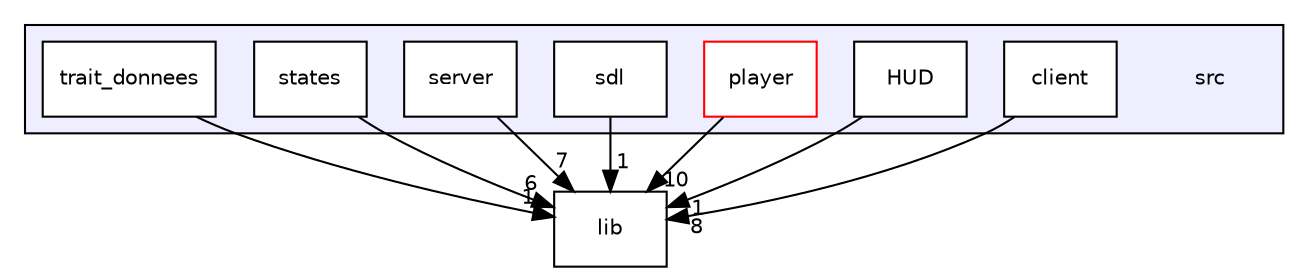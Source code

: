 digraph "src" {
  compound=true
  node [ fontsize="10", fontname="Helvetica"];
  edge [ labelfontsize="10", labelfontname="Helvetica"];
  subgraph clusterdir_68267d1309a1af8e8297ef4c3efbcdba {
    graph [ bgcolor="#eeeeff", pencolor="black", label="" URL="dir_68267d1309a1af8e8297ef4c3efbcdba.html"];
    dir_68267d1309a1af8e8297ef4c3efbcdba [shape=plaintext label="src"];
    dir_6908ff505388a07996d238c763adbdab [shape=box label="client" color="black" fillcolor="white" style="filled" URL="dir_6908ff505388a07996d238c763adbdab.html"];
    dir_30058b5f96a73d0c35ff6f95edf0c893 [shape=box label="HUD" color="black" fillcolor="white" style="filled" URL="dir_30058b5f96a73d0c35ff6f95edf0c893.html"];
    dir_975424cdae97a07db69e55371758444e [shape=box label="player" color="red" fillcolor="white" style="filled" URL="dir_975424cdae97a07db69e55371758444e.html"];
    dir_40988668acd171a89cddbb9743a487a4 [shape=box label="sdl" color="black" fillcolor="white" style="filled" URL="dir_40988668acd171a89cddbb9743a487a4.html"];
    dir_075bb3ff235063c77951cd176d15a741 [shape=box label="server" color="black" fillcolor="white" style="filled" URL="dir_075bb3ff235063c77951cd176d15a741.html"];
    dir_61a31ff85c95043c98241b02dc2a1804 [shape=box label="states" color="black" fillcolor="white" style="filled" URL="dir_61a31ff85c95043c98241b02dc2a1804.html"];
    dir_bbe1412164b9aae9145b3c027e26435d [shape=box label="trait_donnees" color="black" fillcolor="white" style="filled" URL="dir_bbe1412164b9aae9145b3c027e26435d.html"];
  }
  dir_97aefd0d527b934f1d99a682da8fe6a9 [shape=box label="lib" URL="dir_97aefd0d527b934f1d99a682da8fe6a9.html"];
  dir_075bb3ff235063c77951cd176d15a741->dir_97aefd0d527b934f1d99a682da8fe6a9 [headlabel="7", labeldistance=1.5 headhref="dir_000010_000003.html"];
  dir_975424cdae97a07db69e55371758444e->dir_97aefd0d527b934f1d99a682da8fe6a9 [headlabel="10", labeldistance=1.5 headhref="dir_000007_000003.html"];
  dir_61a31ff85c95043c98241b02dc2a1804->dir_97aefd0d527b934f1d99a682da8fe6a9 [headlabel="6", labeldistance=1.5 headhref="dir_000011_000003.html"];
  dir_30058b5f96a73d0c35ff6f95edf0c893->dir_97aefd0d527b934f1d99a682da8fe6a9 [headlabel="1", labeldistance=1.5 headhref="dir_000006_000003.html"];
  dir_40988668acd171a89cddbb9743a487a4->dir_97aefd0d527b934f1d99a682da8fe6a9 [headlabel="1", labeldistance=1.5 headhref="dir_000009_000003.html"];
  dir_6908ff505388a07996d238c763adbdab->dir_97aefd0d527b934f1d99a682da8fe6a9 [headlabel="8", labeldistance=1.5 headhref="dir_000005_000003.html"];
  dir_bbe1412164b9aae9145b3c027e26435d->dir_97aefd0d527b934f1d99a682da8fe6a9 [headlabel="1", labeldistance=1.5 headhref="dir_000012_000003.html"];
}
